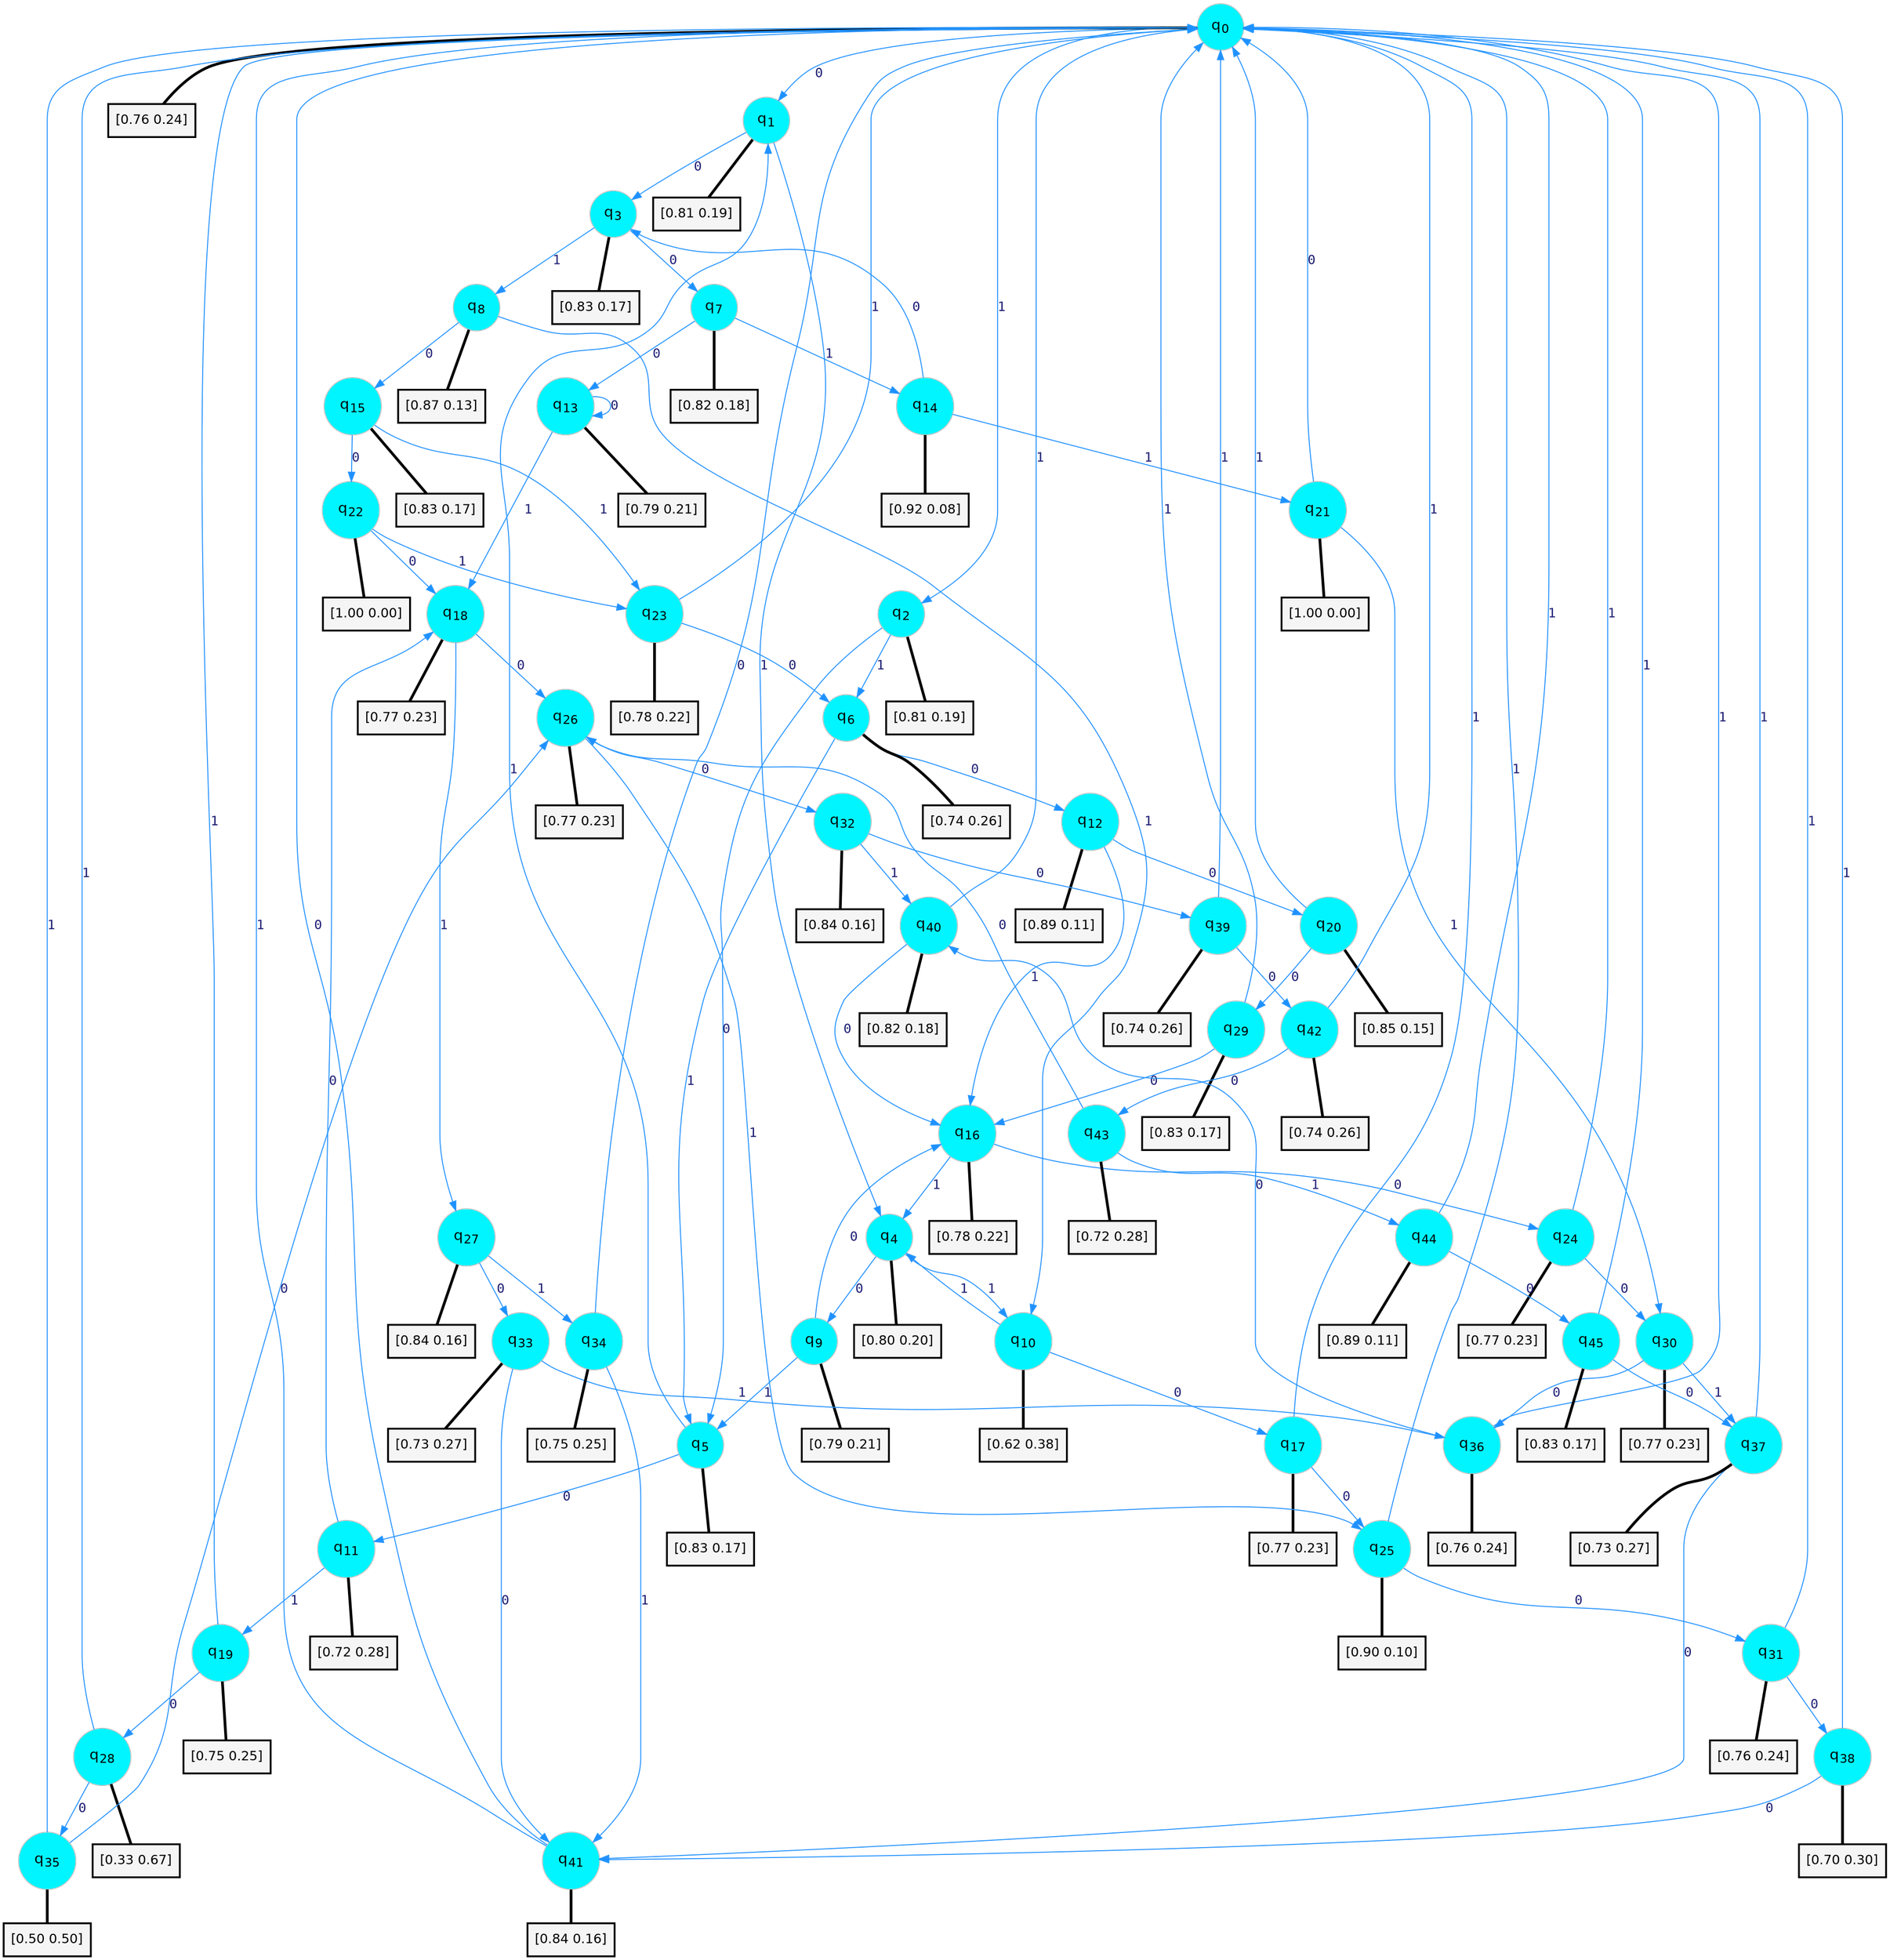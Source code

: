 digraph G {
graph [
bgcolor=transparent, dpi=300, rankdir=TD, size="40,25"];
node [
color=gray, fillcolor=turquoise1, fontcolor=black, fontname=Helvetica, fontsize=16, fontweight=bold, shape=circle, style=filled];
edge [
arrowsize=1, color=dodgerblue1, fontcolor=midnightblue, fontname=courier, fontweight=bold, penwidth=1, style=solid, weight=20];
0[label=<q<SUB>0</SUB>>];
1[label=<q<SUB>1</SUB>>];
2[label=<q<SUB>2</SUB>>];
3[label=<q<SUB>3</SUB>>];
4[label=<q<SUB>4</SUB>>];
5[label=<q<SUB>5</SUB>>];
6[label=<q<SUB>6</SUB>>];
7[label=<q<SUB>7</SUB>>];
8[label=<q<SUB>8</SUB>>];
9[label=<q<SUB>9</SUB>>];
10[label=<q<SUB>10</SUB>>];
11[label=<q<SUB>11</SUB>>];
12[label=<q<SUB>12</SUB>>];
13[label=<q<SUB>13</SUB>>];
14[label=<q<SUB>14</SUB>>];
15[label=<q<SUB>15</SUB>>];
16[label=<q<SUB>16</SUB>>];
17[label=<q<SUB>17</SUB>>];
18[label=<q<SUB>18</SUB>>];
19[label=<q<SUB>19</SUB>>];
20[label=<q<SUB>20</SUB>>];
21[label=<q<SUB>21</SUB>>];
22[label=<q<SUB>22</SUB>>];
23[label=<q<SUB>23</SUB>>];
24[label=<q<SUB>24</SUB>>];
25[label=<q<SUB>25</SUB>>];
26[label=<q<SUB>26</SUB>>];
27[label=<q<SUB>27</SUB>>];
28[label=<q<SUB>28</SUB>>];
29[label=<q<SUB>29</SUB>>];
30[label=<q<SUB>30</SUB>>];
31[label=<q<SUB>31</SUB>>];
32[label=<q<SUB>32</SUB>>];
33[label=<q<SUB>33</SUB>>];
34[label=<q<SUB>34</SUB>>];
35[label=<q<SUB>35</SUB>>];
36[label=<q<SUB>36</SUB>>];
37[label=<q<SUB>37</SUB>>];
38[label=<q<SUB>38</SUB>>];
39[label=<q<SUB>39</SUB>>];
40[label=<q<SUB>40</SUB>>];
41[label=<q<SUB>41</SUB>>];
42[label=<q<SUB>42</SUB>>];
43[label=<q<SUB>43</SUB>>];
44[label=<q<SUB>44</SUB>>];
45[label=<q<SUB>45</SUB>>];
46[label="[0.76 0.24]", shape=box,fontcolor=black, fontname=Helvetica, fontsize=14, penwidth=2, fillcolor=whitesmoke,color=black];
47[label="[0.81 0.19]", shape=box,fontcolor=black, fontname=Helvetica, fontsize=14, penwidth=2, fillcolor=whitesmoke,color=black];
48[label="[0.81 0.19]", shape=box,fontcolor=black, fontname=Helvetica, fontsize=14, penwidth=2, fillcolor=whitesmoke,color=black];
49[label="[0.83 0.17]", shape=box,fontcolor=black, fontname=Helvetica, fontsize=14, penwidth=2, fillcolor=whitesmoke,color=black];
50[label="[0.80 0.20]", shape=box,fontcolor=black, fontname=Helvetica, fontsize=14, penwidth=2, fillcolor=whitesmoke,color=black];
51[label="[0.83 0.17]", shape=box,fontcolor=black, fontname=Helvetica, fontsize=14, penwidth=2, fillcolor=whitesmoke,color=black];
52[label="[0.74 0.26]", shape=box,fontcolor=black, fontname=Helvetica, fontsize=14, penwidth=2, fillcolor=whitesmoke,color=black];
53[label="[0.82 0.18]", shape=box,fontcolor=black, fontname=Helvetica, fontsize=14, penwidth=2, fillcolor=whitesmoke,color=black];
54[label="[0.87 0.13]", shape=box,fontcolor=black, fontname=Helvetica, fontsize=14, penwidth=2, fillcolor=whitesmoke,color=black];
55[label="[0.79 0.21]", shape=box,fontcolor=black, fontname=Helvetica, fontsize=14, penwidth=2, fillcolor=whitesmoke,color=black];
56[label="[0.62 0.38]", shape=box,fontcolor=black, fontname=Helvetica, fontsize=14, penwidth=2, fillcolor=whitesmoke,color=black];
57[label="[0.72 0.28]", shape=box,fontcolor=black, fontname=Helvetica, fontsize=14, penwidth=2, fillcolor=whitesmoke,color=black];
58[label="[0.89 0.11]", shape=box,fontcolor=black, fontname=Helvetica, fontsize=14, penwidth=2, fillcolor=whitesmoke,color=black];
59[label="[0.79 0.21]", shape=box,fontcolor=black, fontname=Helvetica, fontsize=14, penwidth=2, fillcolor=whitesmoke,color=black];
60[label="[0.92 0.08]", shape=box,fontcolor=black, fontname=Helvetica, fontsize=14, penwidth=2, fillcolor=whitesmoke,color=black];
61[label="[0.83 0.17]", shape=box,fontcolor=black, fontname=Helvetica, fontsize=14, penwidth=2, fillcolor=whitesmoke,color=black];
62[label="[0.78 0.22]", shape=box,fontcolor=black, fontname=Helvetica, fontsize=14, penwidth=2, fillcolor=whitesmoke,color=black];
63[label="[0.77 0.23]", shape=box,fontcolor=black, fontname=Helvetica, fontsize=14, penwidth=2, fillcolor=whitesmoke,color=black];
64[label="[0.77 0.23]", shape=box,fontcolor=black, fontname=Helvetica, fontsize=14, penwidth=2, fillcolor=whitesmoke,color=black];
65[label="[0.75 0.25]", shape=box,fontcolor=black, fontname=Helvetica, fontsize=14, penwidth=2, fillcolor=whitesmoke,color=black];
66[label="[0.85 0.15]", shape=box,fontcolor=black, fontname=Helvetica, fontsize=14, penwidth=2, fillcolor=whitesmoke,color=black];
67[label="[1.00 0.00]", shape=box,fontcolor=black, fontname=Helvetica, fontsize=14, penwidth=2, fillcolor=whitesmoke,color=black];
68[label="[1.00 0.00]", shape=box,fontcolor=black, fontname=Helvetica, fontsize=14, penwidth=2, fillcolor=whitesmoke,color=black];
69[label="[0.78 0.22]", shape=box,fontcolor=black, fontname=Helvetica, fontsize=14, penwidth=2, fillcolor=whitesmoke,color=black];
70[label="[0.77 0.23]", shape=box,fontcolor=black, fontname=Helvetica, fontsize=14, penwidth=2, fillcolor=whitesmoke,color=black];
71[label="[0.90 0.10]", shape=box,fontcolor=black, fontname=Helvetica, fontsize=14, penwidth=2, fillcolor=whitesmoke,color=black];
72[label="[0.77 0.23]", shape=box,fontcolor=black, fontname=Helvetica, fontsize=14, penwidth=2, fillcolor=whitesmoke,color=black];
73[label="[0.84 0.16]", shape=box,fontcolor=black, fontname=Helvetica, fontsize=14, penwidth=2, fillcolor=whitesmoke,color=black];
74[label="[0.33 0.67]", shape=box,fontcolor=black, fontname=Helvetica, fontsize=14, penwidth=2, fillcolor=whitesmoke,color=black];
75[label="[0.83 0.17]", shape=box,fontcolor=black, fontname=Helvetica, fontsize=14, penwidth=2, fillcolor=whitesmoke,color=black];
76[label="[0.77 0.23]", shape=box,fontcolor=black, fontname=Helvetica, fontsize=14, penwidth=2, fillcolor=whitesmoke,color=black];
77[label="[0.76 0.24]", shape=box,fontcolor=black, fontname=Helvetica, fontsize=14, penwidth=2, fillcolor=whitesmoke,color=black];
78[label="[0.84 0.16]", shape=box,fontcolor=black, fontname=Helvetica, fontsize=14, penwidth=2, fillcolor=whitesmoke,color=black];
79[label="[0.73 0.27]", shape=box,fontcolor=black, fontname=Helvetica, fontsize=14, penwidth=2, fillcolor=whitesmoke,color=black];
80[label="[0.75 0.25]", shape=box,fontcolor=black, fontname=Helvetica, fontsize=14, penwidth=2, fillcolor=whitesmoke,color=black];
81[label="[0.50 0.50]", shape=box,fontcolor=black, fontname=Helvetica, fontsize=14, penwidth=2, fillcolor=whitesmoke,color=black];
82[label="[0.76 0.24]", shape=box,fontcolor=black, fontname=Helvetica, fontsize=14, penwidth=2, fillcolor=whitesmoke,color=black];
83[label="[0.73 0.27]", shape=box,fontcolor=black, fontname=Helvetica, fontsize=14, penwidth=2, fillcolor=whitesmoke,color=black];
84[label="[0.70 0.30]", shape=box,fontcolor=black, fontname=Helvetica, fontsize=14, penwidth=2, fillcolor=whitesmoke,color=black];
85[label="[0.74 0.26]", shape=box,fontcolor=black, fontname=Helvetica, fontsize=14, penwidth=2, fillcolor=whitesmoke,color=black];
86[label="[0.82 0.18]", shape=box,fontcolor=black, fontname=Helvetica, fontsize=14, penwidth=2, fillcolor=whitesmoke,color=black];
87[label="[0.84 0.16]", shape=box,fontcolor=black, fontname=Helvetica, fontsize=14, penwidth=2, fillcolor=whitesmoke,color=black];
88[label="[0.74 0.26]", shape=box,fontcolor=black, fontname=Helvetica, fontsize=14, penwidth=2, fillcolor=whitesmoke,color=black];
89[label="[0.72 0.28]", shape=box,fontcolor=black, fontname=Helvetica, fontsize=14, penwidth=2, fillcolor=whitesmoke,color=black];
90[label="[0.89 0.11]", shape=box,fontcolor=black, fontname=Helvetica, fontsize=14, penwidth=2, fillcolor=whitesmoke,color=black];
91[label="[0.83 0.17]", shape=box,fontcolor=black, fontname=Helvetica, fontsize=14, penwidth=2, fillcolor=whitesmoke,color=black];
0->1 [label=0];
0->2 [label=1];
0->46 [arrowhead=none, penwidth=3,color=black];
1->3 [label=0];
1->4 [label=1];
1->47 [arrowhead=none, penwidth=3,color=black];
2->5 [label=0];
2->6 [label=1];
2->48 [arrowhead=none, penwidth=3,color=black];
3->7 [label=0];
3->8 [label=1];
3->49 [arrowhead=none, penwidth=3,color=black];
4->9 [label=0];
4->10 [label=1];
4->50 [arrowhead=none, penwidth=3,color=black];
5->11 [label=0];
5->1 [label=1];
5->51 [arrowhead=none, penwidth=3,color=black];
6->12 [label=0];
6->5 [label=1];
6->52 [arrowhead=none, penwidth=3,color=black];
7->13 [label=0];
7->14 [label=1];
7->53 [arrowhead=none, penwidth=3,color=black];
8->15 [label=0];
8->10 [label=1];
8->54 [arrowhead=none, penwidth=3,color=black];
9->16 [label=0];
9->5 [label=1];
9->55 [arrowhead=none, penwidth=3,color=black];
10->17 [label=0];
10->4 [label=1];
10->56 [arrowhead=none, penwidth=3,color=black];
11->18 [label=0];
11->19 [label=1];
11->57 [arrowhead=none, penwidth=3,color=black];
12->20 [label=0];
12->16 [label=1];
12->58 [arrowhead=none, penwidth=3,color=black];
13->13 [label=0];
13->18 [label=1];
13->59 [arrowhead=none, penwidth=3,color=black];
14->3 [label=0];
14->21 [label=1];
14->60 [arrowhead=none, penwidth=3,color=black];
15->22 [label=0];
15->23 [label=1];
15->61 [arrowhead=none, penwidth=3,color=black];
16->24 [label=0];
16->4 [label=1];
16->62 [arrowhead=none, penwidth=3,color=black];
17->25 [label=0];
17->0 [label=1];
17->63 [arrowhead=none, penwidth=3,color=black];
18->26 [label=0];
18->27 [label=1];
18->64 [arrowhead=none, penwidth=3,color=black];
19->28 [label=0];
19->0 [label=1];
19->65 [arrowhead=none, penwidth=3,color=black];
20->29 [label=0];
20->0 [label=1];
20->66 [arrowhead=none, penwidth=3,color=black];
21->0 [label=0];
21->30 [label=1];
21->67 [arrowhead=none, penwidth=3,color=black];
22->18 [label=0];
22->23 [label=1];
22->68 [arrowhead=none, penwidth=3,color=black];
23->6 [label=0];
23->0 [label=1];
23->69 [arrowhead=none, penwidth=3,color=black];
24->30 [label=0];
24->0 [label=1];
24->70 [arrowhead=none, penwidth=3,color=black];
25->31 [label=0];
25->0 [label=1];
25->71 [arrowhead=none, penwidth=3,color=black];
26->32 [label=0];
26->25 [label=1];
26->72 [arrowhead=none, penwidth=3,color=black];
27->33 [label=0];
27->34 [label=1];
27->73 [arrowhead=none, penwidth=3,color=black];
28->35 [label=0];
28->0 [label=1];
28->74 [arrowhead=none, penwidth=3,color=black];
29->16 [label=0];
29->0 [label=1];
29->75 [arrowhead=none, penwidth=3,color=black];
30->36 [label=0];
30->37 [label=1];
30->76 [arrowhead=none, penwidth=3,color=black];
31->38 [label=0];
31->0 [label=1];
31->77 [arrowhead=none, penwidth=3,color=black];
32->39 [label=0];
32->40 [label=1];
32->78 [arrowhead=none, penwidth=3,color=black];
33->41 [label=0];
33->36 [label=1];
33->79 [arrowhead=none, penwidth=3,color=black];
34->0 [label=0];
34->41 [label=1];
34->80 [arrowhead=none, penwidth=3,color=black];
35->26 [label=0];
35->0 [label=1];
35->81 [arrowhead=none, penwidth=3,color=black];
36->40 [label=0];
36->0 [label=1];
36->82 [arrowhead=none, penwidth=3,color=black];
37->41 [label=0];
37->0 [label=1];
37->83 [arrowhead=none, penwidth=3,color=black];
38->41 [label=0];
38->0 [label=1];
38->84 [arrowhead=none, penwidth=3,color=black];
39->42 [label=0];
39->0 [label=1];
39->85 [arrowhead=none, penwidth=3,color=black];
40->16 [label=0];
40->0 [label=1];
40->86 [arrowhead=none, penwidth=3,color=black];
41->0 [label=0];
41->0 [label=1];
41->87 [arrowhead=none, penwidth=3,color=black];
42->43 [label=0];
42->0 [label=1];
42->88 [arrowhead=none, penwidth=3,color=black];
43->26 [label=0];
43->44 [label=1];
43->89 [arrowhead=none, penwidth=3,color=black];
44->45 [label=0];
44->0 [label=1];
44->90 [arrowhead=none, penwidth=3,color=black];
45->37 [label=0];
45->0 [label=1];
45->91 [arrowhead=none, penwidth=3,color=black];
}
